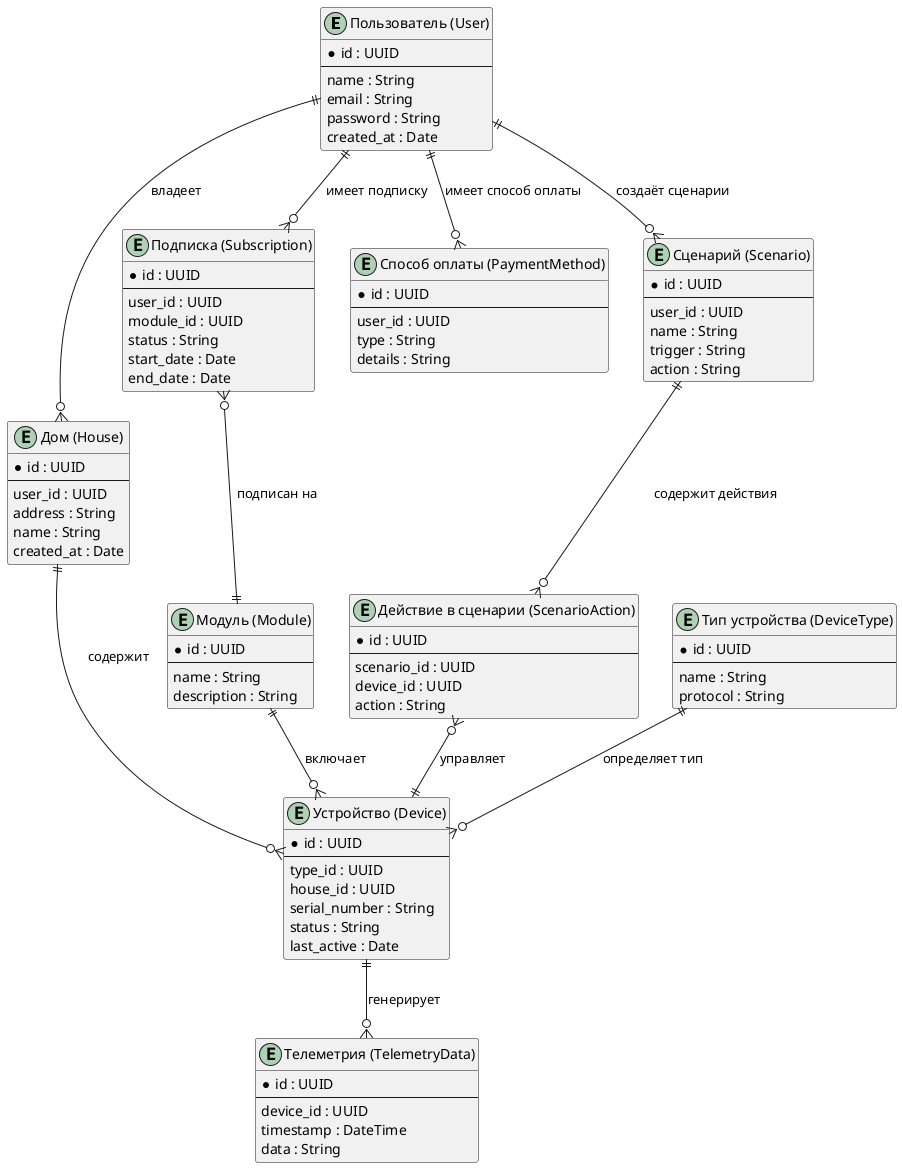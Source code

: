 @startuml

' Пользователь
entity "Пользователь (User)" as User {
    * id : UUID
    --
    name : String
    email : String
    password : String
    created_at : Date
}

' Дом
entity "Дом (House)" as House {
    * id : UUID
    --
    user_id : UUID
    address : String
    name : String
    created_at : Date
}

' Устройство
entity "Устройство (Device)" as Device {
    * id : UUID
    --
    type_id : UUID
    house_id : UUID
    serial_number : String
    status : String
    last_active : Date
}

' Тип устройства
entity "Тип устройства (DeviceType)" as DeviceType {
    * id : UUID
    --
    name : String
    protocol : String
}

' Модуль
entity "Модуль (Module)" as Module {
    * id : UUID
    --
    name : String
    description : String
}

' Телеметрия
entity "Телеметрия (TelemetryData)" as TelemetryData {
    * id : UUID
    --
    device_id : UUID
    timestamp : DateTime
    data : String
}

' Подписка
entity "Подписка (Subscription)" as Subscription {
    * id : UUID
    --
    user_id : UUID
    module_id : UUID
    status : String
    start_date : Date
    end_date : Date
}

' Способ оплаты
entity "Способ оплаты (PaymentMethod)" as PaymentMethod {
    * id : UUID
    --
    user_id : UUID
    type : String
    details : String
}

' Сценарий
entity "Сценарий (Scenario)" as Scenario {
    * id : UUID
    --
    user_id : UUID
    name : String
    trigger : String
    action : String
}

' Действие в сценарии
entity "Действие в сценарии (ScenarioAction)" as ScenarioAction {
    * id : UUID
    --
    scenario_id : UUID
    device_id : UUID
    action : String
}

' Связи между сущностями
User ||--o{ House : "владеет"
House ||--o{ Device : "содержит"
Device ||--o{ TelemetryData : "генерирует"
DeviceType ||--o{ Device : "определяет тип"
Module ||--o{ Device : "включает"
User ||--o{ Subscription : "имеет подписку"
Subscription }o--|| Module : "подписан на"
User ||--o{ PaymentMethod : "имеет способ оплаты"
User ||--o{ Scenario : "создаёт сценарии"
Scenario ||--o{ ScenarioAction : "содержит действия"
ScenarioAction }o--|| Device : "управляет"

@enduml
